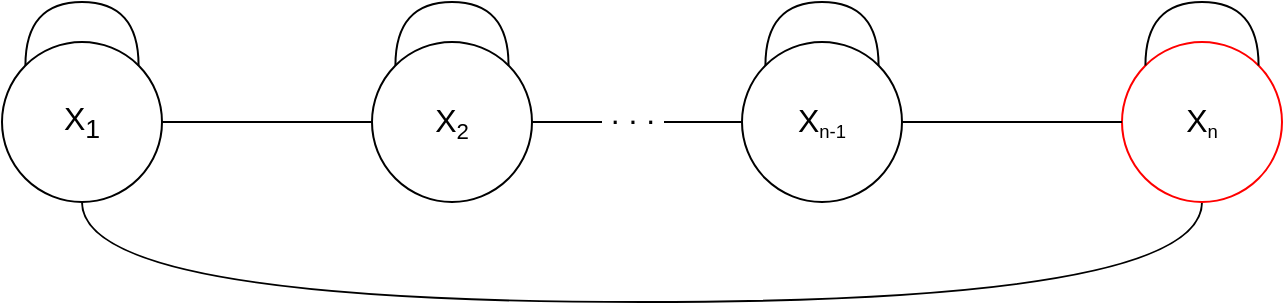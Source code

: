 <mxfile version="15.4.0" type="device"><diagram id="mq0cfKo6MdQ0GVx1mTP9" name="Page-1"><mxGraphModel dx="1086" dy="618" grid="1" gridSize="10" guides="1" tooltips="1" connect="1" arrows="1" fold="1" page="1" pageScale="1" pageWidth="850" pageHeight="1100" math="0" shadow="0"><root><mxCell id="0"/><mxCell id="1" parent="0"/><mxCell id="ytg2tCZwzaIpisYA4fKI-4" style="edgeStyle=orthogonalEdgeStyle;rounded=0;orthogonalLoop=1;jettySize=auto;html=1;exitX=1;exitY=0.5;exitDx=0;exitDy=0;entryX=0;entryY=0.5;entryDx=0;entryDy=0;endArrow=none;endFill=0;" parent="1" source="ytg2tCZwzaIpisYA4fKI-1" target="ytg2tCZwzaIpisYA4fKI-2" edge="1"><mxGeometry relative="1" as="geometry"/></mxCell><mxCell id="ytg2tCZwzaIpisYA4fKI-1" value="&lt;font style=&quot;font-size: 16px&quot;&gt;X&lt;sub&gt;1&lt;/sub&gt;&lt;/font&gt;" style="ellipse;whiteSpace=wrap;html=1;aspect=fixed;" parent="1" vertex="1"><mxGeometry x="200" y="250" width="80" height="80" as="geometry"/></mxCell><mxCell id="ytg2tCZwzaIpisYA4fKI-5" style="edgeStyle=orthogonalEdgeStyle;rounded=0;orthogonalLoop=1;jettySize=auto;html=1;exitX=1;exitY=0.5;exitDx=0;exitDy=0;entryX=0;entryY=0.5;entryDx=0;entryDy=0;endArrow=none;endFill=0;" parent="1" source="ytg2tCZwzaIpisYA4fKI-2" target="ytg2tCZwzaIpisYA4fKI-3" edge="1"><mxGeometry relative="1" as="geometry"/></mxCell><mxCell id="ytg2tCZwzaIpisYA4fKI-6" value="&lt;font style=&quot;font-size: 16px&quot;&gt;&amp;nbsp;. . .&amp;nbsp;&lt;/font&gt;" style="edgeLabel;html=1;align=center;verticalAlign=middle;resizable=0;points=[];" parent="ytg2tCZwzaIpisYA4fKI-5" vertex="1" connectable="0"><mxGeometry x="-0.281" y="1" relative="1" as="geometry"><mxPoint x="12" y="-4" as="offset"/></mxGeometry></mxCell><mxCell id="ytg2tCZwzaIpisYA4fKI-2" value="&lt;font style=&quot;font-size: 16px&quot;&gt;X&lt;/font&gt;&lt;font style=&quot;font-size: 13.333px&quot;&gt;&lt;sub&gt;2&lt;/sub&gt;&lt;/font&gt;" style="ellipse;whiteSpace=wrap;html=1;aspect=fixed;" parent="1" vertex="1"><mxGeometry x="385" y="250" width="80" height="80" as="geometry"/></mxCell><mxCell id="ytg2tCZwzaIpisYA4fKI-10" style="edgeStyle=orthogonalEdgeStyle;curved=1;orthogonalLoop=1;jettySize=auto;html=1;exitX=0.5;exitY=1;exitDx=0;exitDy=0;entryX=0.5;entryY=1;entryDx=0;entryDy=0;endArrow=none;endFill=0;" parent="1" source="FVLz7xMGFj7weO9mH2X8-1" target="ytg2tCZwzaIpisYA4fKI-1" edge="1"><mxGeometry relative="1" as="geometry"><Array as="points"><mxPoint x="800" y="380"/><mxPoint x="240" y="380"/></Array></mxGeometry></mxCell><mxCell id="ytg2tCZwzaIpisYA4fKI-3" value="&lt;font style=&quot;font-size: 16px&quot;&gt;X&lt;/font&gt;&lt;font style=&quot;font-size: 11.111px&quot;&gt;&lt;sub&gt;n-1&lt;/sub&gt;&lt;/font&gt;" style="ellipse;whiteSpace=wrap;html=1;aspect=fixed;" parent="1" vertex="1"><mxGeometry x="570" y="250" width="80" height="80" as="geometry"/></mxCell><mxCell id="ytg2tCZwzaIpisYA4fKI-7" style="edgeStyle=orthogonalEdgeStyle;orthogonalLoop=1;jettySize=auto;html=1;exitX=0;exitY=0;exitDx=0;exitDy=0;entryX=1;entryY=0;entryDx=0;entryDy=0;endArrow=none;endFill=0;curved=1;" parent="1" source="ytg2tCZwzaIpisYA4fKI-1" target="ytg2tCZwzaIpisYA4fKI-1" edge="1"><mxGeometry relative="1" as="geometry"><Array as="points"><mxPoint x="211" y="230"/><mxPoint x="269" y="230"/></Array></mxGeometry></mxCell><mxCell id="ytg2tCZwzaIpisYA4fKI-8" style="edgeStyle=orthogonalEdgeStyle;curved=1;orthogonalLoop=1;jettySize=auto;html=1;exitX=0;exitY=0;exitDx=0;exitDy=0;entryX=1;entryY=0;entryDx=0;entryDy=0;endArrow=none;endFill=0;" parent="1" source="ytg2tCZwzaIpisYA4fKI-2" target="ytg2tCZwzaIpisYA4fKI-2" edge="1"><mxGeometry relative="1" as="geometry"><Array as="points"><mxPoint x="397" y="230"/><mxPoint x="453" y="230"/></Array></mxGeometry></mxCell><mxCell id="ytg2tCZwzaIpisYA4fKI-9" style="edgeStyle=orthogonalEdgeStyle;curved=1;orthogonalLoop=1;jettySize=auto;html=1;exitX=0;exitY=0;exitDx=0;exitDy=0;entryX=1;entryY=0;entryDx=0;entryDy=0;endArrow=none;endFill=0;" parent="1" source="ytg2tCZwzaIpisYA4fKI-3" target="ytg2tCZwzaIpisYA4fKI-3" edge="1"><mxGeometry relative="1" as="geometry"><Array as="points"><mxPoint x="581" y="230"/><mxPoint x="639" y="230"/></Array></mxGeometry></mxCell><mxCell id="FVLz7xMGFj7weO9mH2X8-1" value="&lt;font style=&quot;font-size: 16px&quot;&gt;X&lt;/font&gt;&lt;font style=&quot;font-size: 11.111px&quot;&gt;&lt;sub&gt;n&lt;/sub&gt;&lt;/font&gt;" style="ellipse;whiteSpace=wrap;html=1;aspect=fixed;strokeColor=#FF0000;" parent="1" vertex="1"><mxGeometry x="760" y="250" width="80" height="80" as="geometry"/></mxCell><mxCell id="FVLz7xMGFj7weO9mH2X8-2" style="edgeStyle=orthogonalEdgeStyle;rounded=0;orthogonalLoop=1;jettySize=auto;html=1;entryX=0;entryY=0.5;entryDx=0;entryDy=0;endArrow=none;endFill=0;exitX=1;exitY=0.5;exitDx=0;exitDy=0;" parent="1" source="ytg2tCZwzaIpisYA4fKI-3" target="FVLz7xMGFj7weO9mH2X8-1" edge="1"><mxGeometry relative="1" as="geometry"><mxPoint x="660" y="290" as="sourcePoint"/><mxPoint x="755" y="289.76" as="targetPoint"/></mxGeometry></mxCell><mxCell id="s7W_ePrDfG58Dy7YPanb-1" style="edgeStyle=orthogonalEdgeStyle;orthogonalLoop=1;jettySize=auto;html=1;exitX=0;exitY=0;exitDx=0;exitDy=0;entryX=1;entryY=0;entryDx=0;entryDy=0;endArrow=none;endFill=0;curved=1;" edge="1" parent="1" source="FVLz7xMGFj7weO9mH2X8-1" target="FVLz7xMGFj7weO9mH2X8-1"><mxGeometry relative="1" as="geometry"><Array as="points"><mxPoint x="772" y="230"/><mxPoint x="828" y="230"/></Array></mxGeometry></mxCell></root></mxGraphModel></diagram></mxfile>